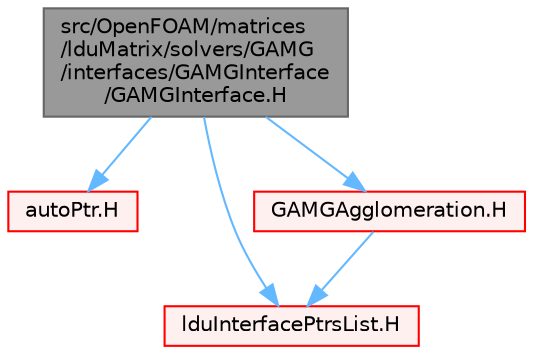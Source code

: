 digraph "src/OpenFOAM/matrices/lduMatrix/solvers/GAMG/interfaces/GAMGInterface/GAMGInterface.H"
{
 // LATEX_PDF_SIZE
  bgcolor="transparent";
  edge [fontname=Helvetica,fontsize=10,labelfontname=Helvetica,labelfontsize=10];
  node [fontname=Helvetica,fontsize=10,shape=box,height=0.2,width=0.4];
  Node1 [id="Node000001",label="src/OpenFOAM/matrices\l/lduMatrix/solvers/GAMG\l/interfaces/GAMGInterface\l/GAMGInterface.H",height=0.2,width=0.4,color="gray40", fillcolor="grey60", style="filled", fontcolor="black",tooltip=" "];
  Node1 -> Node2 [id="edge1_Node000001_Node000002",color="steelblue1",style="solid",tooltip=" "];
  Node2 [id="Node000002",label="autoPtr.H",height=0.2,width=0.4,color="red", fillcolor="#FFF0F0", style="filled",URL="$autoPtr_8H.html",tooltip=" "];
  Node1 -> Node72 [id="edge2_Node000001_Node000072",color="steelblue1",style="solid",tooltip=" "];
  Node72 [id="Node000072",label="lduInterfacePtrsList.H",height=0.2,width=0.4,color="red", fillcolor="#FFF0F0", style="filled",URL="$lduInterfacePtrsList_8H.html",tooltip=" "];
  Node1 -> Node168 [id="edge3_Node000001_Node000168",color="steelblue1",style="solid",tooltip=" "];
  Node168 [id="Node000168",label="GAMGAgglomeration.H",height=0.2,width=0.4,color="red", fillcolor="#FFF0F0", style="filled",URL="$GAMGAgglomeration_8H.html",tooltip=" "];
  Node168 -> Node72 [id="edge4_Node000168_Node000072",color="steelblue1",style="solid",tooltip=" "];
}
